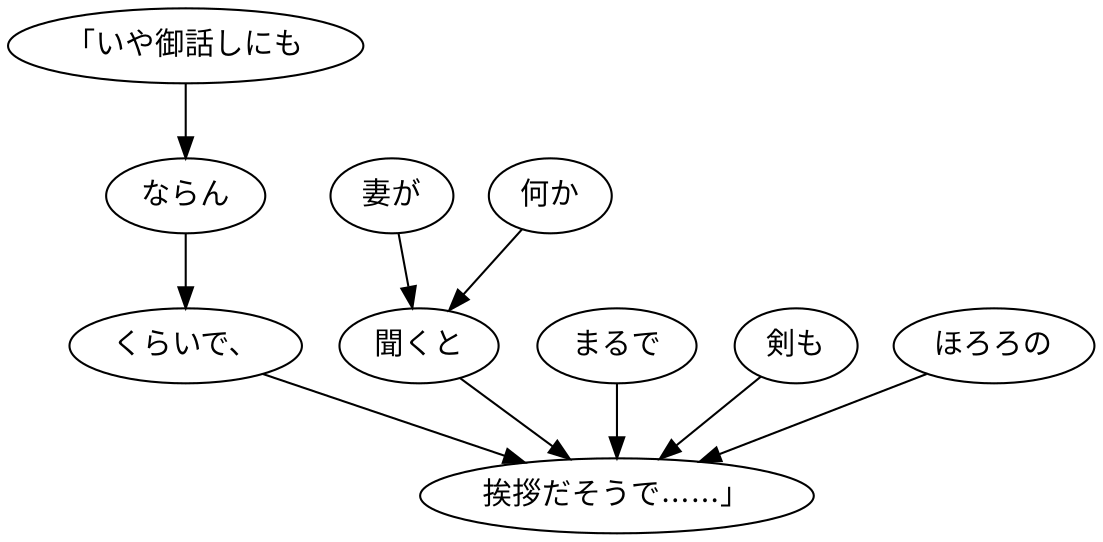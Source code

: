 digraph graph2109 {
	node0 [label="「いや御話しにも"];
	node1 [label="ならん"];
	node2 [label="くらいで、"];
	node3 [label="妻が"];
	node4 [label="何か"];
	node5 [label="聞くと"];
	node6 [label="まるで"];
	node7 [label="剣も"];
	node8 [label="ほろろの"];
	node9 [label="挨拶だそうで……」"];
	node0 -> node1;
	node1 -> node2;
	node2 -> node9;
	node3 -> node5;
	node4 -> node5;
	node5 -> node9;
	node6 -> node9;
	node7 -> node9;
	node8 -> node9;
}
